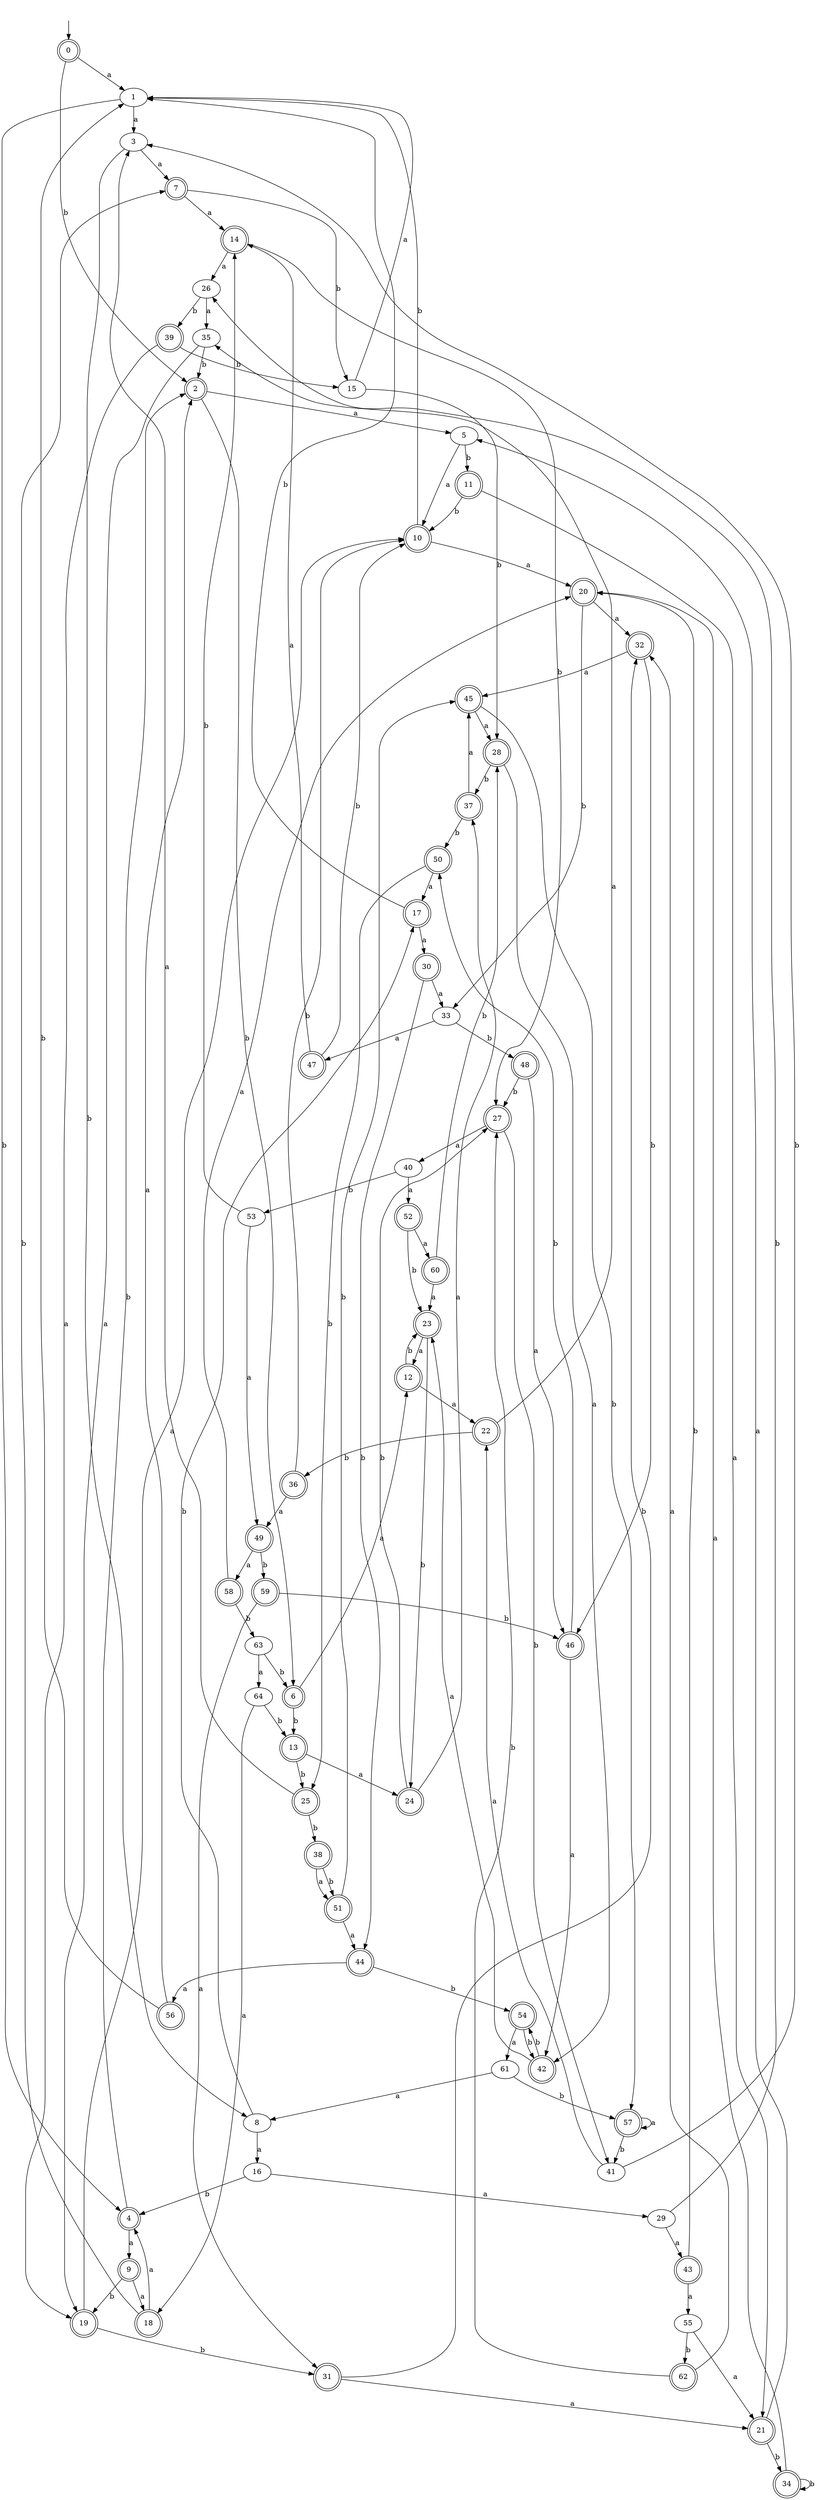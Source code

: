 digraph RandomDFA {
  __start0 [label="", shape=none];
  __start0 -> 0 [label=""];
  0 [shape=circle] [shape=doublecircle]
  0 -> 1 [label="a"]
  0 -> 2 [label="b"]
  1
  1 -> 3 [label="a"]
  1 -> 4 [label="b"]
  2 [shape=doublecircle]
  2 -> 5 [label="a"]
  2 -> 6 [label="b"]
  3
  3 -> 7 [label="a"]
  3 -> 8 [label="b"]
  4 [shape=doublecircle]
  4 -> 9 [label="a"]
  4 -> 2 [label="b"]
  5
  5 -> 10 [label="a"]
  5 -> 11 [label="b"]
  6 [shape=doublecircle]
  6 -> 12 [label="a"]
  6 -> 13 [label="b"]
  7 [shape=doublecircle]
  7 -> 14 [label="a"]
  7 -> 15 [label="b"]
  8
  8 -> 16 [label="a"]
  8 -> 17 [label="b"]
  9 [shape=doublecircle]
  9 -> 18 [label="a"]
  9 -> 19 [label="b"]
  10 [shape=doublecircle]
  10 -> 20 [label="a"]
  10 -> 1 [label="b"]
  11 [shape=doublecircle]
  11 -> 21 [label="a"]
  11 -> 10 [label="b"]
  12 [shape=doublecircle]
  12 -> 22 [label="a"]
  12 -> 23 [label="b"]
  13 [shape=doublecircle]
  13 -> 24 [label="a"]
  13 -> 25 [label="b"]
  14 [shape=doublecircle]
  14 -> 26 [label="a"]
  14 -> 27 [label="b"]
  15
  15 -> 1 [label="a"]
  15 -> 28 [label="b"]
  16
  16 -> 29 [label="a"]
  16 -> 4 [label="b"]
  17 [shape=doublecircle]
  17 -> 30 [label="a"]
  17 -> 1 [label="b"]
  18 [shape=doublecircle]
  18 -> 4 [label="a"]
  18 -> 7 [label="b"]
  19 [shape=doublecircle]
  19 -> 10 [label="a"]
  19 -> 31 [label="b"]
  20 [shape=doublecircle]
  20 -> 32 [label="a"]
  20 -> 33 [label="b"]
  21 [shape=doublecircle]
  21 -> 5 [label="a"]
  21 -> 34 [label="b"]
  22 [shape=doublecircle]
  22 -> 35 [label="a"]
  22 -> 36 [label="b"]
  23 [shape=doublecircle]
  23 -> 12 [label="a"]
  23 -> 24 [label="b"]
  24 [shape=doublecircle]
  24 -> 37 [label="a"]
  24 -> 27 [label="b"]
  25 [shape=doublecircle]
  25 -> 3 [label="a"]
  25 -> 38 [label="b"]
  26
  26 -> 35 [label="a"]
  26 -> 39 [label="b"]
  27 [shape=doublecircle]
  27 -> 40 [label="a"]
  27 -> 41 [label="b"]
  28 [shape=doublecircle]
  28 -> 42 [label="a"]
  28 -> 37 [label="b"]
  29
  29 -> 43 [label="a"]
  29 -> 26 [label="b"]
  30 [shape=doublecircle]
  30 -> 33 [label="a"]
  30 -> 44 [label="b"]
  31 [shape=doublecircle]
  31 -> 21 [label="a"]
  31 -> 32 [label="b"]
  32 [shape=doublecircle]
  32 -> 45 [label="a"]
  32 -> 46 [label="b"]
  33
  33 -> 47 [label="a"]
  33 -> 48 [label="b"]
  34 [shape=doublecircle]
  34 -> 20 [label="a"]
  34 -> 34 [label="b"]
  35
  35 -> 19 [label="a"]
  35 -> 2 [label="b"]
  36 [shape=doublecircle]
  36 -> 49 [label="a"]
  36 -> 10 [label="b"]
  37 [shape=doublecircle]
  37 -> 45 [label="a"]
  37 -> 50 [label="b"]
  38 [shape=doublecircle]
  38 -> 51 [label="a"]
  38 -> 51 [label="b"]
  39 [shape=doublecircle]
  39 -> 19 [label="a"]
  39 -> 15 [label="b"]
  40
  40 -> 52 [label="a"]
  40 -> 53 [label="b"]
  41
  41 -> 22 [label="a"]
  41 -> 3 [label="b"]
  42 [shape=doublecircle]
  42 -> 23 [label="a"]
  42 -> 54 [label="b"]
  43 [shape=doublecircle]
  43 -> 55 [label="a"]
  43 -> 20 [label="b"]
  44 [shape=doublecircle]
  44 -> 56 [label="a"]
  44 -> 54 [label="b"]
  45 [shape=doublecircle]
  45 -> 28 [label="a"]
  45 -> 57 [label="b"]
  46 [shape=doublecircle]
  46 -> 42 [label="a"]
  46 -> 50 [label="b"]
  47 [shape=doublecircle]
  47 -> 14 [label="a"]
  47 -> 10 [label="b"]
  48 [shape=doublecircle]
  48 -> 46 [label="a"]
  48 -> 27 [label="b"]
  49 [shape=doublecircle]
  49 -> 58 [label="a"]
  49 -> 59 [label="b"]
  50 [shape=doublecircle]
  50 -> 17 [label="a"]
  50 -> 25 [label="b"]
  51 [shape=doublecircle]
  51 -> 44 [label="a"]
  51 -> 45 [label="b"]
  52 [shape=doublecircle]
  52 -> 60 [label="a"]
  52 -> 23 [label="b"]
  53
  53 -> 49 [label="a"]
  53 -> 14 [label="b"]
  54 [shape=doublecircle]
  54 -> 61 [label="a"]
  54 -> 42 [label="b"]
  55
  55 -> 21 [label="a"]
  55 -> 62 [label="b"]
  56 [shape=doublecircle]
  56 -> 2 [label="a"]
  56 -> 1 [label="b"]
  57 [shape=doublecircle]
  57 -> 57 [label="a"]
  57 -> 41 [label="b"]
  58 [shape=doublecircle]
  58 -> 20 [label="a"]
  58 -> 63 [label="b"]
  59 [shape=doublecircle]
  59 -> 31 [label="a"]
  59 -> 46 [label="b"]
  60 [shape=doublecircle]
  60 -> 23 [label="a"]
  60 -> 28 [label="b"]
  61
  61 -> 8 [label="a"]
  61 -> 57 [label="b"]
  62 [shape=doublecircle]
  62 -> 32 [label="a"]
  62 -> 27 [label="b"]
  63
  63 -> 64 [label="a"]
  63 -> 6 [label="b"]
  64
  64 -> 18 [label="a"]
  64 -> 13 [label="b"]
}
